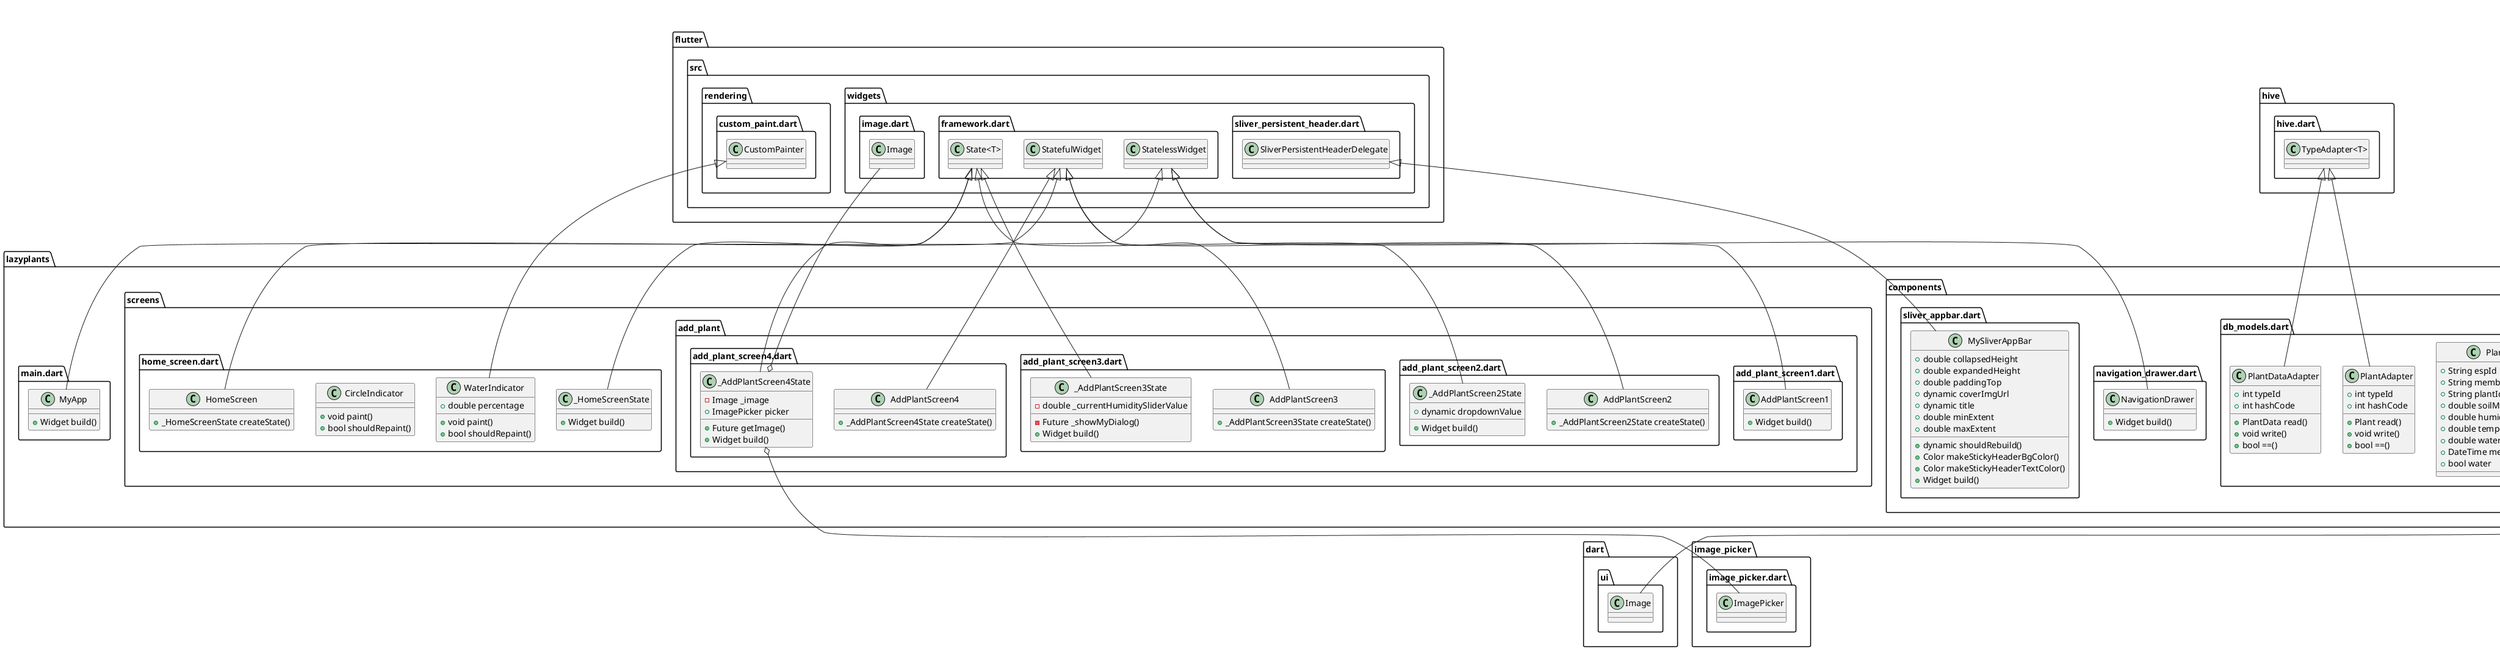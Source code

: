 @startuml
set namespaceSeparator ::

class "lazyplants::components::api_connector.dart::ApiConnector" {
  +String baseUrl
  +String token
  +dynamic getData()
  +dynamic patchPlant()
  +dynamic postLogin()
}

class "lazyplants::components::db_models.dart::Plant" {
  +String memberId
  +String plantId
  +String plantName
  +Image plantPic
  +DateTime plantDate
  +String room
  +double soilMoisture
  +double humidity
  +String espId
}

"lazyplants::components::db_models.dart::Plant" o-- "dart::ui::Image"

class "lazyplants::components::db_models.dart::PlantData" {
  +String espId
  +String memberId
  +String plantId
  +double soilMoisture
  +double humidity
  +double temperature
  +double watertank
  +DateTime measuringTime
  +bool water
}

class "lazyplants::components::db_models.dart::PlantAdapter" {
  +int typeId
  +int hashCode
  +Plant read()
  +void write()
  +bool ==()
}

"hive::hive.dart::TypeAdapter<T>" <|-- "lazyplants::components::db_models.dart::PlantAdapter"

class "lazyplants::components::db_models.dart::PlantDataAdapter" {
  +int typeId
  +int hashCode
  +PlantData read()
  +void write()
  +bool ==()
}

"hive::hive.dart::TypeAdapter<T>" <|-- "lazyplants::components::db_models.dart::PlantDataAdapter"

class "lazyplants::components::navigation_drawer.dart::NavigationDrawer" {
  +Widget build()
}

"flutter::src::widgets::framework.dart::StatelessWidget" <|-- "lazyplants::components::navigation_drawer.dart::NavigationDrawer"

class "lazyplants::components::sliver_appbar.dart::MySliverAppBar" {
  +double collapsedHeight
  +double expandedHeight
  +double paddingTop
  +dynamic coverImgUrl
  +dynamic title
  +double minExtent
  +double maxExtent
  +dynamic shouldRebuild()
  +Color makeStickyHeaderBgColor()
  +Color makeStickyHeaderTextColor()
  +Widget build()
}

"flutter::src::widgets::sliver_persistent_header.dart::SliverPersistentHeaderDelegate" <|-- "lazyplants::components::sliver_appbar.dart::MySliverAppBar"

class "lazyplants::main.dart::MyApp" {
  +Widget build()
}

"flutter::src::widgets::framework.dart::StatelessWidget" <|-- "lazyplants::main.dart::MyApp"

class "lazyplants::screens::add_plant::add_plant_screen1.dart::AddPlantScreen1" {
  +Widget build()
}

"flutter::src::widgets::framework.dart::StatelessWidget" <|-- "lazyplants::screens::add_plant::add_plant_screen1.dart::AddPlantScreen1"

class "lazyplants::screens::add_plant::add_plant_screen2.dart::AddPlantScreen2" {
  +_AddPlantScreen2State createState()
}

"flutter::src::widgets::framework.dart::StatefulWidget" <|-- "lazyplants::screens::add_plant::add_plant_screen2.dart::AddPlantScreen2"

class "lazyplants::screens::add_plant::add_plant_screen2.dart::_AddPlantScreen2State" {
  +dynamic dropdownValue
  +Widget build()
}

"flutter::src::widgets::framework.dart::State<T>" <|-- "lazyplants::screens::add_plant::add_plant_screen2.dart::_AddPlantScreen2State"

class "lazyplants::screens::add_plant::add_plant_screen3.dart::AddPlantScreen3" {
  +_AddPlantScreen3State createState()
}

"flutter::src::widgets::framework.dart::StatefulWidget" <|-- "lazyplants::screens::add_plant::add_plant_screen3.dart::AddPlantScreen3"

class "lazyplants::screens::add_plant::add_plant_screen3.dart::_AddPlantScreen3State" {
  -double _currentHumiditySliderValue
  -Future _showMyDialog()
  +Widget build()
}

"flutter::src::widgets::framework.dart::State<T>" <|-- "lazyplants::screens::add_plant::add_plant_screen3.dart::_AddPlantScreen3State"

class "lazyplants::screens::add_plant::add_plant_screen4.dart::AddPlantScreen4" {
  +_AddPlantScreen4State createState()
}

"flutter::src::widgets::framework.dart::StatefulWidget" <|-- "lazyplants::screens::add_plant::add_plant_screen4.dart::AddPlantScreen4"

class "lazyplants::screens::add_plant::add_plant_screen4.dart::_AddPlantScreen4State" {
  -Image _image
  +ImagePicker picker
  +Future getImage()
  +Widget build()
}

"lazyplants::screens::add_plant::add_plant_screen4.dart::_AddPlantScreen4State" o-- "flutter::src::widgets::image.dart::Image"
"lazyplants::screens::add_plant::add_plant_screen4.dart::_AddPlantScreen4State" o-- "image_picker::image_picker.dart::ImagePicker"
"flutter::src::widgets::framework.dart::State<T>" <|-- "lazyplants::screens::add_plant::add_plant_screen4.dart::_AddPlantScreen4State"

class "lazyplants::screens::home_screen.dart::HomeScreen" {
  +_HomeScreenState createState()
}

"flutter::src::widgets::framework.dart::StatefulWidget" <|-- "lazyplants::screens::home_screen.dart::HomeScreen"

class "lazyplants::screens::home_screen.dart::_HomeScreenState" {
  +Widget build()
}

"flutter::src::widgets::framework.dart::State<T>" <|-- "lazyplants::screens::home_screen.dart::_HomeScreenState"

class "lazyplants::screens::home_screen.dart::CircleIndicator" {
  +void paint()
  +bool shouldRepaint()
}


class "lazyplants::screens::home_screen.dart::WaterIndicator" {
  +double percentage
  +void paint()
  +bool shouldRepaint()
}

"flutter::src::rendering::custom_paint.dart::CustomPainter" <|-- "lazyplants::screens::home_screen.dart::WaterIndicator"

class "lazyplants::translation.dart::Translation" {
  +dynamic keys
}

"get::get_navigation::src::root::internacionalization.dart::Translations" <|-- "lazyplants::translation.dart::Translation"


@enduml